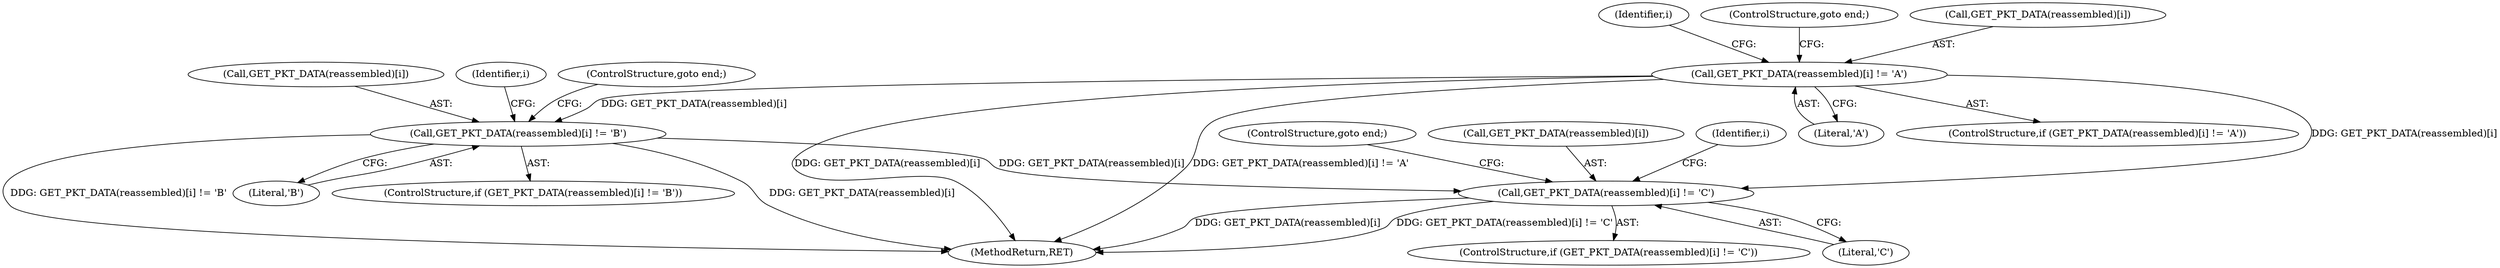 digraph "0_suricata_4a04f814b15762eb446a5ead4d69d021512df6f8_16@array" {
"1000269" [label="(Call,GET_PKT_DATA(reassembled)[i] != 'C')"];
"1000229" [label="(Call,GET_PKT_DATA(reassembled)[i] != 'A')"];
"1000249" [label="(Call,GET_PKT_DATA(reassembled)[i] != 'B')"];
"1000254" [label="(Literal,'B')"];
"1000268" [label="(ControlStructure,if (GET_PKT_DATA(reassembled)[i] != 'C'))"];
"1000270" [label="(Call,GET_PKT_DATA(reassembled)[i])"];
"1000274" [label="(Literal,'C')"];
"1000249" [label="(Call,GET_PKT_DATA(reassembled)[i] != 'B')"];
"1000234" [label="(Literal,'A')"];
"1000246" [label="(Identifier,i)"];
"1000255" [label="(ControlStructure,goto end;)"];
"1000248" [label="(ControlStructure,if (GET_PKT_DATA(reassembled)[i] != 'B'))"];
"1000269" [label="(Call,GET_PKT_DATA(reassembled)[i] != 'C')"];
"1000229" [label="(Call,GET_PKT_DATA(reassembled)[i] != 'A')"];
"1000250" [label="(Call,GET_PKT_DATA(reassembled)[i])"];
"1000313" [label="(MethodReturn,RET)"];
"1000226" [label="(Identifier,i)"];
"1000275" [label="(ControlStructure,goto end;)"];
"1000235" [label="(ControlStructure,goto end;)"];
"1000230" [label="(Call,GET_PKT_DATA(reassembled)[i])"];
"1000266" [label="(Identifier,i)"];
"1000228" [label="(ControlStructure,if (GET_PKT_DATA(reassembled)[i] != 'A'))"];
"1000269" -> "1000268"  [label="AST: "];
"1000269" -> "1000274"  [label="CFG: "];
"1000270" -> "1000269"  [label="AST: "];
"1000274" -> "1000269"  [label="AST: "];
"1000275" -> "1000269"  [label="CFG: "];
"1000266" -> "1000269"  [label="CFG: "];
"1000269" -> "1000313"  [label="DDG: GET_PKT_DATA(reassembled)[i] != 'C'"];
"1000269" -> "1000313"  [label="DDG: GET_PKT_DATA(reassembled)[i]"];
"1000229" -> "1000269"  [label="DDG: GET_PKT_DATA(reassembled)[i]"];
"1000249" -> "1000269"  [label="DDG: GET_PKT_DATA(reassembled)[i]"];
"1000229" -> "1000228"  [label="AST: "];
"1000229" -> "1000234"  [label="CFG: "];
"1000230" -> "1000229"  [label="AST: "];
"1000234" -> "1000229"  [label="AST: "];
"1000235" -> "1000229"  [label="CFG: "];
"1000226" -> "1000229"  [label="CFG: "];
"1000229" -> "1000313"  [label="DDG: GET_PKT_DATA(reassembled)[i] != 'A'"];
"1000229" -> "1000313"  [label="DDG: GET_PKT_DATA(reassembled)[i]"];
"1000229" -> "1000249"  [label="DDG: GET_PKT_DATA(reassembled)[i]"];
"1000249" -> "1000248"  [label="AST: "];
"1000249" -> "1000254"  [label="CFG: "];
"1000250" -> "1000249"  [label="AST: "];
"1000254" -> "1000249"  [label="AST: "];
"1000255" -> "1000249"  [label="CFG: "];
"1000246" -> "1000249"  [label="CFG: "];
"1000249" -> "1000313"  [label="DDG: GET_PKT_DATA(reassembled)[i]"];
"1000249" -> "1000313"  [label="DDG: GET_PKT_DATA(reassembled)[i] != 'B'"];
}
